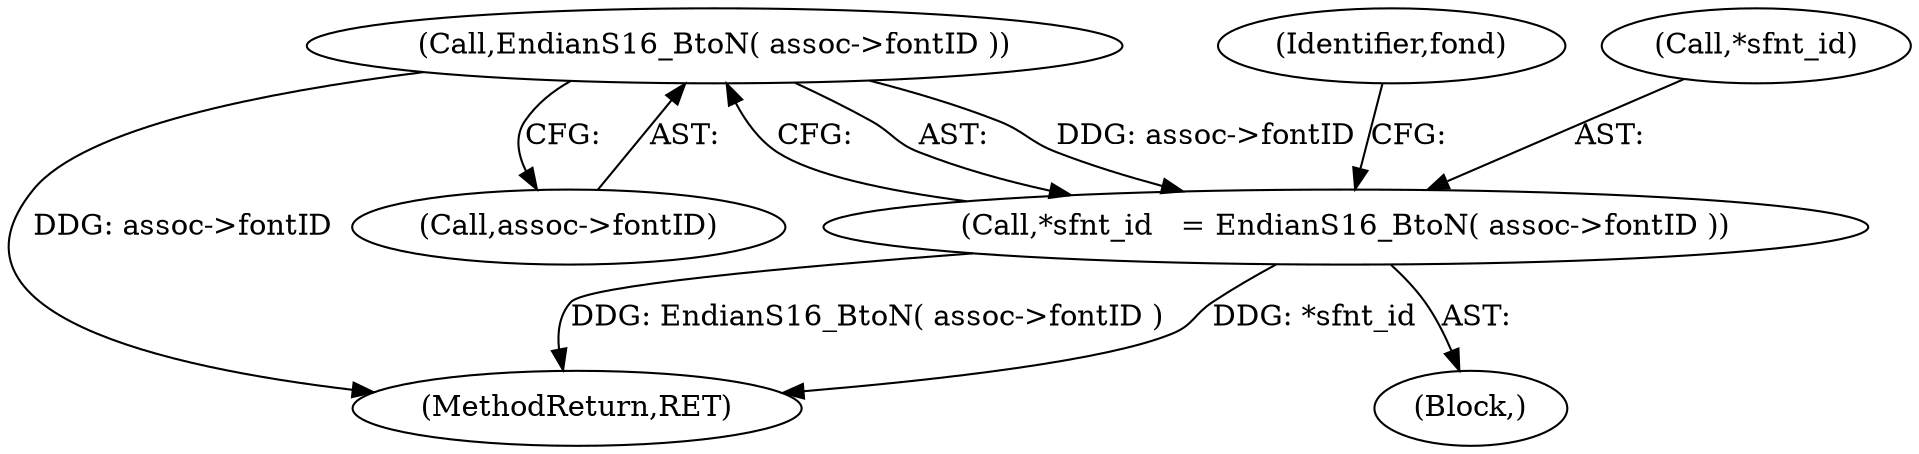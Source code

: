 digraph "0_savannah_18a8f0d9943369449bc4de92d411c78fb08d616c@pointer" {
"1000174" [label="(Call,EndianS16_BtoN( assoc->fontID ))"];
"1000171" [label="(Call,*sfnt_id   = EndianS16_BtoN( assoc->fontID ))"];
"1000200" [label="(Identifier,fond)"];
"1000403" [label="(MethodReturn,RET)"];
"1000174" [label="(Call,EndianS16_BtoN( assoc->fontID ))"];
"1000171" [label="(Call,*sfnt_id   = EndianS16_BtoN( assoc->fontID ))"];
"1000166" [label="(Block,)"];
"1000175" [label="(Call,assoc->fontID)"];
"1000172" [label="(Call,*sfnt_id)"];
"1000174" -> "1000171"  [label="AST: "];
"1000174" -> "1000175"  [label="CFG: "];
"1000175" -> "1000174"  [label="AST: "];
"1000171" -> "1000174"  [label="CFG: "];
"1000174" -> "1000403"  [label="DDG: assoc->fontID"];
"1000174" -> "1000171"  [label="DDG: assoc->fontID"];
"1000171" -> "1000166"  [label="AST: "];
"1000172" -> "1000171"  [label="AST: "];
"1000200" -> "1000171"  [label="CFG: "];
"1000171" -> "1000403"  [label="DDG: *sfnt_id"];
"1000171" -> "1000403"  [label="DDG: EndianS16_BtoN( assoc->fontID )"];
}
